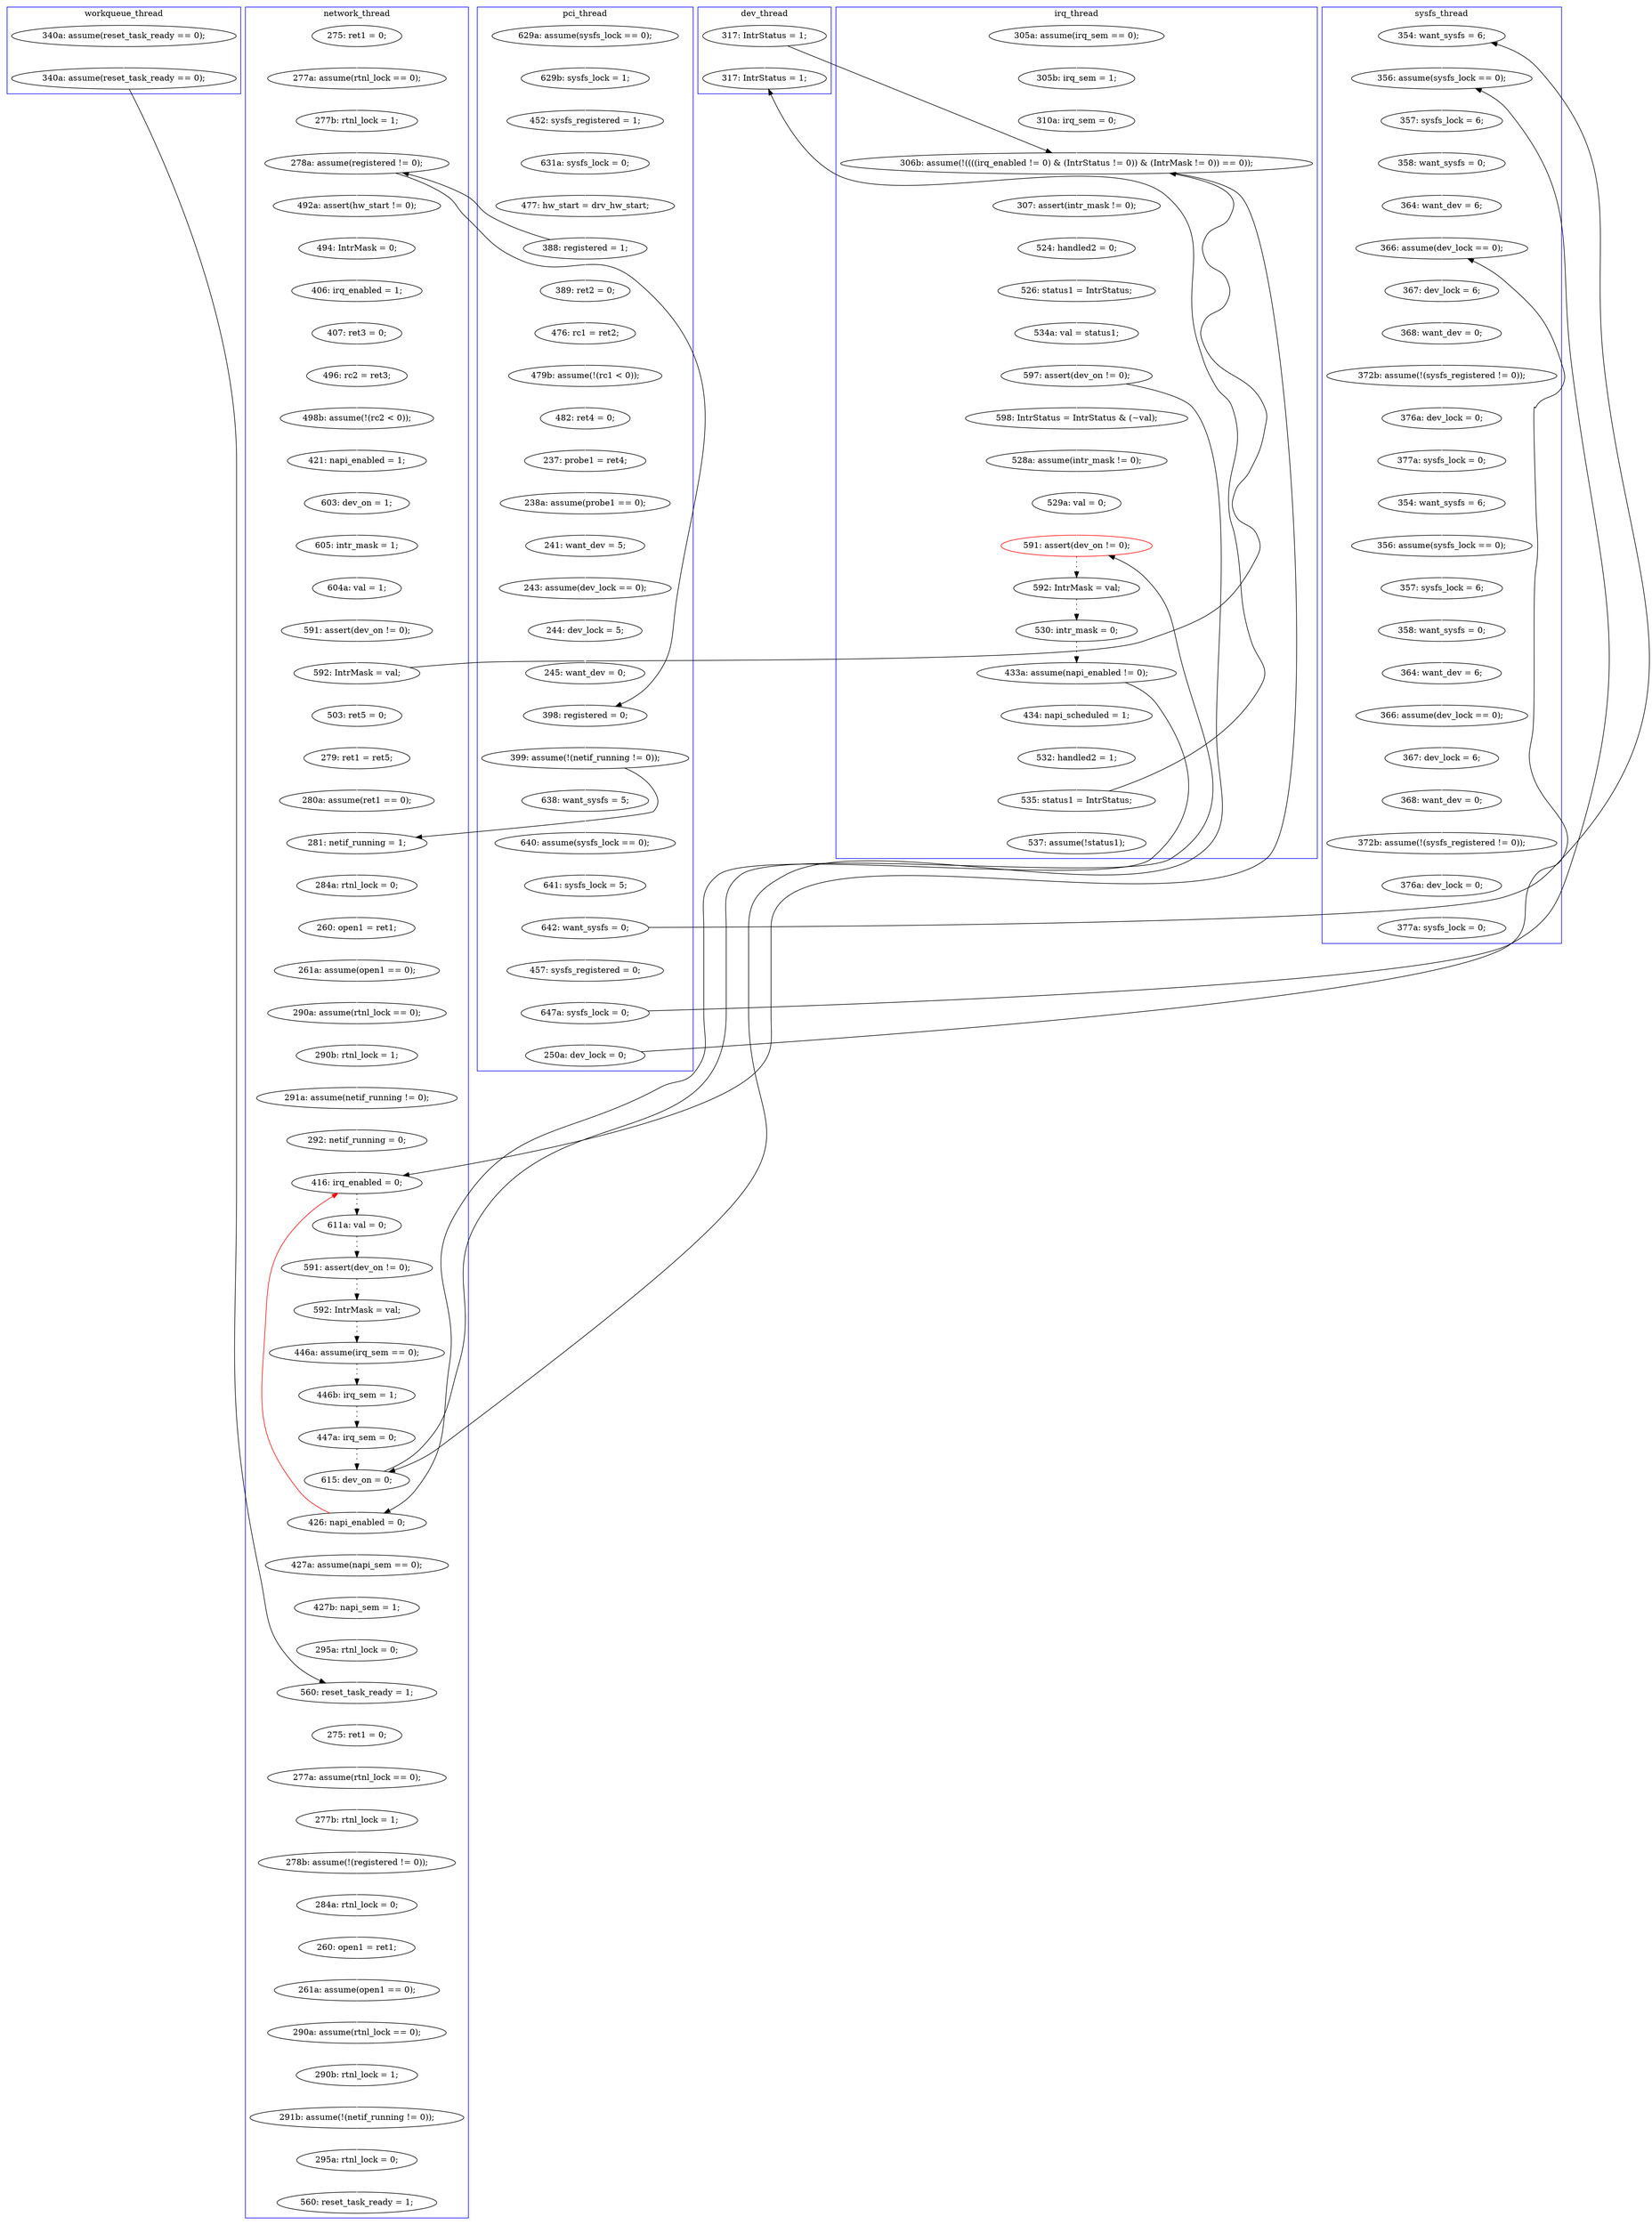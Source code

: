 digraph Counterexample {
	175 -> 184 [color = white, style = solid]
	49 -> 52 [color = white, style = solid]
	74 -> 77 [color = white, style = solid]
	153 -> 154 [color = black, style = solid, constraint = false]
	191 -> 194 [color = white, style = solid]
	142 -> 247 [color = white, style = solid]
	154 -> 155 [color = white, style = solid]
	153 -> 177 [color = white, style = solid]
	269 -> 270 [color = white, style = solid]
	55 -> 61 [color = white, style = solid]
	68 -> 69 [color = white, style = solid]
	237 -> 252 [color = black, style = solid, constraint = false]
	252 -> 253 [color = white, style = solid]
	56 -> 58 [color = white, style = solid]
	188 -> 191 [color = white, style = solid]
	108 -> 111 [color = white, style = solid]
	79 -> 83 [color = white, style = solid]
	93 -> 183 [color = black, style = solid, constraint = false]
	170 -> 171 [color = white, style = solid]
	171 -> 223 [color = white, style = solid]
	233 -> 243 [color = white, style = solid]
	93 -> 102 [color = white, style = solid]
	85 -> 91 [color = white, style = solid]
	241 -> 244 [color = white, style = solid]
	148 -> 149 [color = white, style = solid]
	72 -> 73 [color = white, style = solid]
	248 -> 284 [color = white, style = solid]
	231 -> 232 [color = white, style = solid]
	197 -> 231 [color = white, style = solid]
	111 -> 135 [color = white, style = solid]
	152 -> 153 [color = white, style = solid]
	118 -> 124 [color = black, style = solid, constraint = false]
	270 -> 272 [color = white, style = solid]
	206 -> 210 [color = black, style = dotted]
	166 -> 222 [color = black, style = solid, constraint = false]
	223 -> 224 [color = black, style = dotted]
	161 -> 162 [color = white, style = solid]
	38 -> 217 [color = white, style = solid]
	131 -> 134 [color = white, style = solid]
	118 -> 127 [color = white, style = solid]
	62 -> 78 [color = white, style = solid]
	226 -> 237 [color = black, style = dotted]
	288 -> 293 [color = white, style = solid]
	186 -> 197 [color = white, style = solid]
	115 -> 118 [color = white, style = solid]
	220 -> 222 [color = black, style = dotted]
	92 -> 94 [color = white, style = solid]
	94 -> 103 [color = white, style = solid]
	198 -> 200 [color = white, style = solid]
	78 -> 91 [color = black, style = solid, constraint = false]
	200 -> 206 [color = white, style = solid]
	184 -> 185 [color = white, style = solid]
	268 -> 269 [color = white, style = solid]
	126 -> 128 [color = white, style = solid]
	274 -> 277 [color = white, style = solid]
	52 -> 56 [color = white, style = solid]
	281 -> 283 [color = white, style = solid]
	179 -> 182 [color = white, style = solid]
	102 -> 105 [color = white, style = solid]
	224 -> 226 [color = black, style = dotted]
	149 -> 150 [color = white, style = solid]
	212 -> 213 [color = black, style = dotted]
	145 -> 146 [color = white, style = solid]
	243 -> 248 [color = white, style = solid]
	217 -> 262 [color = black, style = solid, constraint = false]
	48 -> 49 [color = white, style = solid]
	105 -> 106 [color = white, style = solid]
	218 -> 219 [color = black, style = dotted]
	125 -> 126 [color = white, style = solid]
	262 -> 268 [color = white, style = solid]
	277 -> 280 [color = white, style = solid]
	273 -> 274 [color = white, style = solid]
	240 -> 241 [color = white, style = solid]
	67 -> 68 [color = white, style = solid]
	127 -> 129 [color = black, style = solid, constraint = false]
	128 -> 129 [color = white, style = solid]
	252 -> 206 [color = red, style = solid, constraint = false]
	142 -> 154 [color = black, style = solid, constraint = false]
	155 -> 161 [color = white, style = solid]
	103 -> 104 [color = white, style = solid]
	213 -> 218 [color = black, style = dotted]
	280 -> 281 [color = white, style = solid]
	167 -> 170 [color = white, style = solid]
	106 -> 107 [color = white, style = solid]
	58 -> 67 [color = white, style = solid]
	144 -> 145 [color = white, style = solid]
	104 -> 108 [color = white, style = solid]
	177 -> 179 [color = white, style = solid]
	183 -> 187 [color = white, style = solid]
	73 -> 74 [color = white, style = solid]
	219 -> 220 [color = black, style = dotted]
	272 -> 273 [color = white, style = solid]
	83 -> 84 [color = white, style = solid]
	254 -> 257 [color = white, style = solid]
	130 -> 131 [color = white, style = solid]
	232 -> 233 [color = white, style = solid]
	166 -> 167 [color = white, style = solid]
	164 -> 166 [color = white, style = solid]
	194 -> 195 [color = white, style = solid]
	173 -> 175 [color = white, style = solid]
	154 -> 206 [color = black, style = solid, constraint = false]
	67 -> 78 [color = black, style = solid, constraint = false]
	195 -> 198 [color = white, style = solid]
	253 -> 254 [color = white, style = solid]
	69 -> 72 [color = white, style = solid]
	146 -> 154 [color = white, style = solid]
	134 -> 136 [color = white, style = solid]
	84 -> 85 [color = white, style = solid]
	61 -> 62 [color = white, style = solid]
	237 -> 238 [color = white, style = solid]
	121 -> 124 [color = white, style = solid]
	129 -> 130 [color = white, style = solid]
	77 -> 79 [color = white, style = solid]
	185 -> 186 [color = white, style = solid]
	182 -> 183 [color = white, style = solid]
	238 -> 240 [color = white, style = solid]
	136 -> 173 [color = white, style = solid]
	150 -> 152 [color = white, style = solid]
	283 -> 288 [color = white, style = solid]
	241 -> 247 [color = black, style = solid, constraint = false]
	162 -> 164 [color = white, style = solid]
	187 -> 188 [color = white, style = solid]
	91 -> 93 [color = white, style = solid]
	135 -> 148 [color = white, style = solid]
	124 -> 125 [color = white, style = solid]
	257 -> 262 [color = white, style = solid]
	210 -> 212 [color = black, style = dotted]
	222 -> 223 [color = black, style = solid, constraint = false]
	107 -> 121 [color = black, style = solid, constraint = false]
	78 -> 92 [color = white, style = solid]
	107 -> 115 [color = white, style = solid]
	222 -> 252 [color = white, style = solid]
	subgraph cluster7 {
		label = dev_thread
		color = blue
		247  [label = "317: IntrStatus = 1;"]
		142  [label = "317: IntrStatus = 1;"]
	}
	subgraph cluster5 {
		label = workqueue_thread
		color = blue
		38  [label = "340a: assume(reset_task_ready == 0);"]
		217  [label = "340a: assume(reset_task_ready == 0);"]
	}
	subgraph cluster3 {
		label = irq_thread
		color = blue
		144  [label = "305a: assume(irq_sem == 0);"]
		146  [label = "310a: irq_sem = 0;"]
		154  [label = "306b: assume(!((((irq_enabled != 0) & (IntrStatus != 0)) & (IntrMask != 0)) == 0));"]
		223  [label = "591: assert(dev_on != 0);", color = red]
		170  [label = "528a: assume(intr_mask != 0);"]
		226  [label = "530: intr_mask = 0;"]
		238  [label = "434: napi_scheduled = 1;"]
		161  [label = "524: handled2 = 0;"]
		167  [label = "598: IntrStatus = IntrStatus & (~val);"]
		224  [label = "592: IntrMask = val;"]
		237  [label = "433a: assume(napi_enabled != 0);"]
		162  [label = "526: status1 = IntrStatus;"]
		241  [label = "535: status1 = IntrStatus;"]
		171  [label = "529a: val = 0;"]
		145  [label = "305b: irq_sem = 1;"]
		166  [label = "597: assert(dev_on != 0);"]
		240  [label = "532: handled2 = 1;"]
		164  [label = "534a: val = status1;"]
		155  [label = "307: assert(intr_mask != 0);"]
		244  [label = "537: assume(!status1);"]
	}
	subgraph cluster6 {
		label = sysfs_thread
		color = blue
		134  [label = "372b: assume(!(sysfs_registered != 0));"]
		129  [label = "366: assume(dev_lock == 0);"]
		184  [label = "356: assume(sysfs_lock == 0);"]
		121  [label = "354: want_sysfs = 6;"]
		233  [label = "368: want_dev = 0;"]
		284  [label = "377a: sysfs_lock = 0;"]
		128  [label = "364: want_dev = 6;"]
		136  [label = "376a: dev_lock = 0;"]
		125  [label = "357: sysfs_lock = 6;"]
		231  [label = "366: assume(dev_lock == 0);"]
		243  [label = "372b: assume(!(sysfs_registered != 0));"]
		197  [label = "364: want_dev = 6;"]
		173  [label = "377a: sysfs_lock = 0;"]
		248  [label = "376a: dev_lock = 0;"]
		126  [label = "358: want_sysfs = 0;"]
		185  [label = "357: sysfs_lock = 6;"]
		175  [label = "354: want_sysfs = 6;"]
		131  [label = "368: want_dev = 0;"]
		232  [label = "367: dev_lock = 6;"]
		130  [label = "367: dev_lock = 6;"]
		186  [label = "358: want_sysfs = 0;"]
		124  [label = "356: assume(sysfs_lock == 0);"]
	}
	subgraph cluster2 {
		label = network_thread
		color = blue
		61  [label = "277a: assume(rtnl_lock == 0);"]
		268  [label = "275: ret1 = 0;"]
		187  [label = "284a: rtnl_lock = 0;"]
		253  [label = "427a: assume(napi_sem == 0);"]
		135  [label = "421: napi_enabled = 1;"]
		94  [label = "494: IntrMask = 0;"]
		254  [label = "427b: napi_sem = 1;"]
		262  [label = "560: reset_task_ready = 1;"]
		195  [label = "290b: rtnl_lock = 1;"]
		281  [label = "290b: rtnl_lock = 1;"]
		210  [label = "611a: val = 0;"]
		179  [label = "279: ret1 = ret5;"]
		220  [label = "447a: irq_sem = 0;"]
		149  [label = "605: intr_mask = 1;"]
		273  [label = "284a: rtnl_lock = 0;"]
		153  [label = "592: IntrMask = val;"]
		218  [label = "446a: assume(irq_sem == 0);"]
		191  [label = "261a: assume(open1 == 0);"]
		277  [label = "261a: assume(open1 == 0);"]
		293  [label = "560: reset_task_ready = 1;"]
		188  [label = "260: open1 = ret1;"]
		280  [label = "290a: assume(rtnl_lock == 0);"]
		62  [label = "277b: rtnl_lock = 1;"]
		104  [label = "407: ret3 = 0;"]
		183  [label = "281: netif_running = 1;"]
		78  [label = "278a: assume(registered != 0);"]
		198  [label = "291a: assume(netif_running != 0);"]
		219  [label = "446b: irq_sem = 1;"]
		111  [label = "498b: assume(!(rc2 < 0));"]
		257  [label = "295a: rtnl_lock = 0;"]
		92  [label = "492a: assert(hw_start != 0);"]
		150  [label = "604a: val = 1;"]
		206  [label = "416: irq_enabled = 0;"]
		103  [label = "406: irq_enabled = 1;"]
		55  [label = "275: ret1 = 0;"]
		272  [label = "278b: assume(!(registered != 0));"]
		108  [label = "496: rc2 = ret3;"]
		274  [label = "260: open1 = ret1;"]
		222  [label = "615: dev_on = 0;"]
		213  [label = "592: IntrMask = val;"]
		177  [label = "503: ret5 = 0;"]
		252  [label = "426: napi_enabled = 0;"]
		269  [label = "277a: assume(rtnl_lock == 0);"]
		148  [label = "603: dev_on = 1;"]
		288  [label = "295a: rtnl_lock = 0;"]
		283  [label = "291b: assume(!(netif_running != 0));"]
		270  [label = "277b: rtnl_lock = 1;"]
		200  [label = "292: netif_running = 0;"]
		182  [label = "280a: assume(ret1 == 0);"]
		212  [label = "591: assert(dev_on != 0);"]
		152  [label = "591: assert(dev_on != 0);"]
		194  [label = "290a: assume(rtnl_lock == 0);"]
	}
	subgraph cluster1 {
		label = pci_thread
		color = blue
		67  [label = "388: registered = 1;"]
		93  [label = "399: assume(!(netif_running != 0));"]
		85  [label = "245: want_dev = 0;"]
		73  [label = "482: ret4 = 0;"]
		91  [label = "398: registered = 0;"]
		48  [label = "629a: assume(sysfs_lock == 0);"]
		102  [label = "638: want_sysfs = 5;"]
		77  [label = "238a: assume(probe1 == 0);"]
		68  [label = "389: ret2 = 0;"]
		84  [label = "244: dev_lock = 5;"]
		74  [label = "237: probe1 = ret4;"]
		52  [label = "452: sysfs_registered = 1;"]
		127  [label = "250a: dev_lock = 0;"]
		49  [label = "629b: sysfs_lock = 1;"]
		72  [label = "479b: assume(!(rc1 < 0));"]
		105  [label = "640: assume(sysfs_lock == 0);"]
		106  [label = "641: sysfs_lock = 5;"]
		58  [label = "477: hw_start = drv_hw_start;"]
		107  [label = "642: want_sysfs = 0;"]
		83  [label = "243: assume(dev_lock == 0);"]
		115  [label = "457: sysfs_registered = 0;"]
		79  [label = "241: want_dev = 5;"]
		56  [label = "631a: sysfs_lock = 0;"]
		69  [label = "476: rc1 = ret2;"]
		118  [label = "647a: sysfs_lock = 0;"]
	}
}